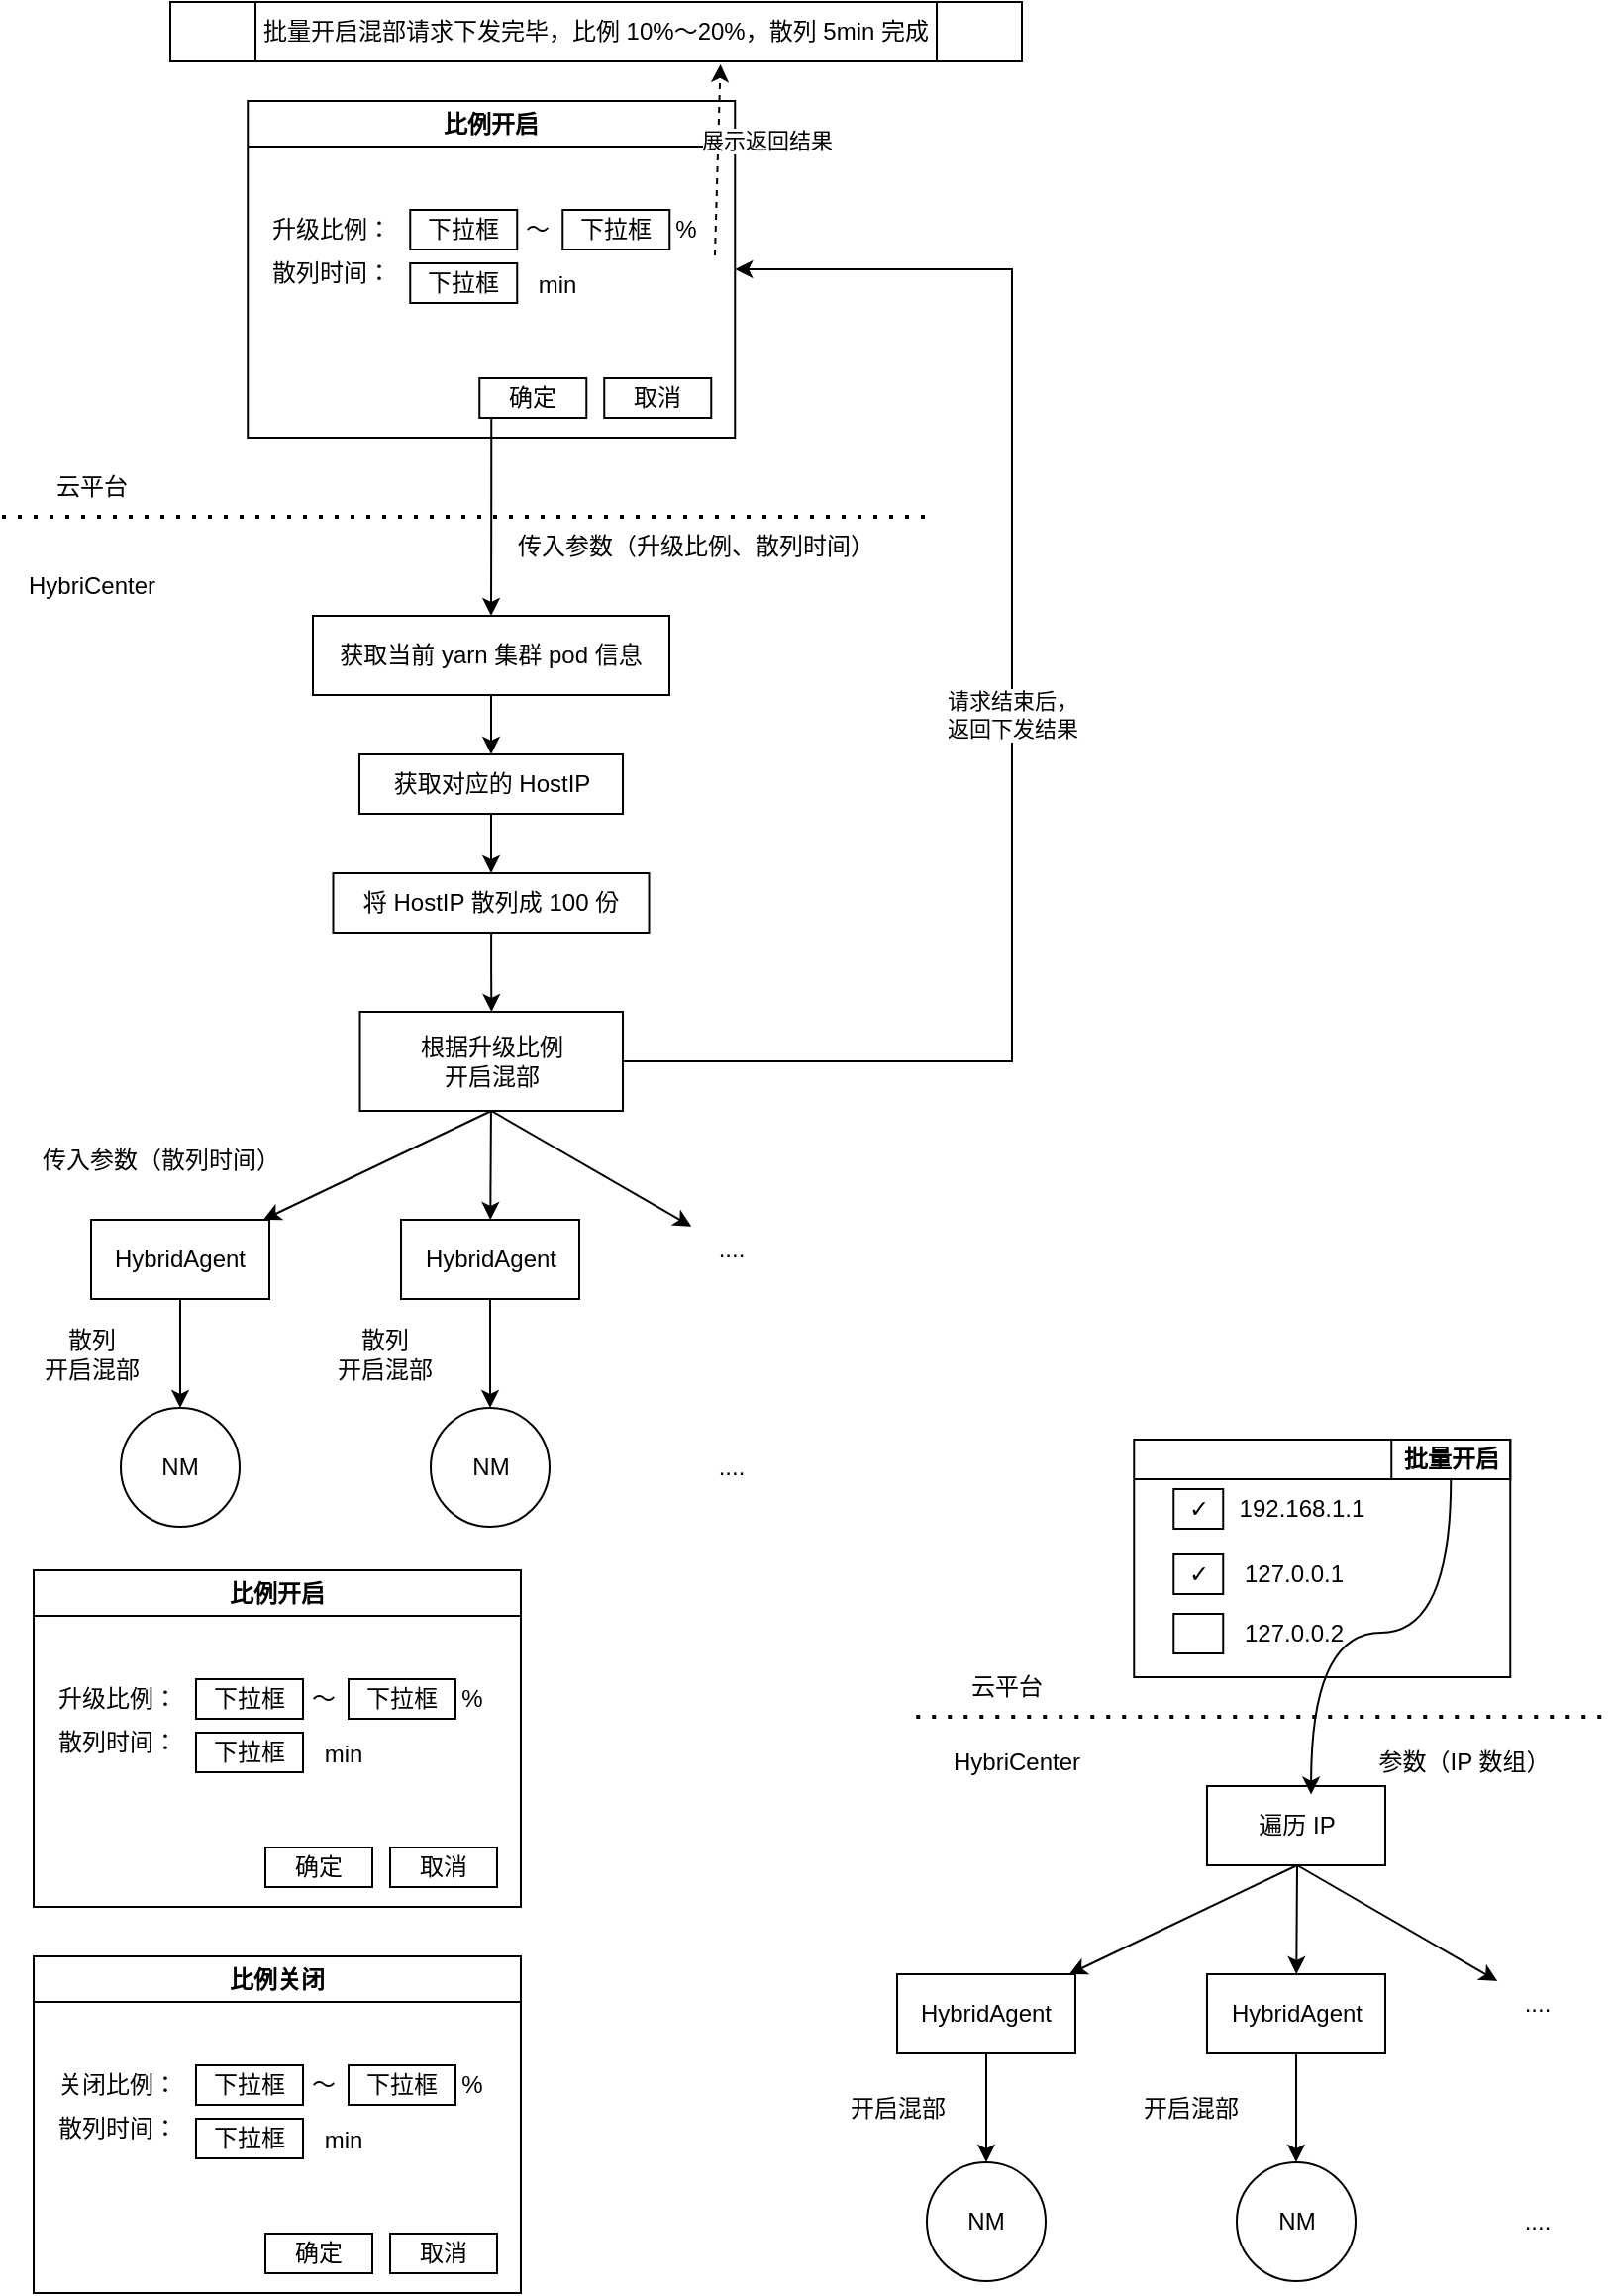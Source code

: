 <mxfile version="24.8.6">
  <diagram name="第 1 页" id="Ra5ny07DFopt3GZYHSgJ">
    <mxGraphModel dx="1234" dy="785" grid="1" gridSize="10" guides="1" tooltips="1" connect="1" arrows="1" fold="1" page="1" pageScale="1" pageWidth="827" pageHeight="1169" math="0" shadow="0">
      <root>
        <mxCell id="0" />
        <mxCell id="1" parent="0" />
        <mxCell id="k2kt2LY7Nyyv3Ihux5f3-31" style="edgeStyle=orthogonalEdgeStyle;rounded=0;orthogonalLoop=1;jettySize=auto;html=1;entryX=0.5;entryY=0;entryDx=0;entryDy=0;exitX=0.111;exitY=0.98;exitDx=0;exitDy=0;exitPerimeter=0;" edge="1" parent="1" source="k2kt2LY7Nyyv3Ihux5f3-12" target="k2kt2LY7Nyyv3Ihux5f3-14">
          <mxGeometry relative="1" as="geometry" />
        </mxCell>
        <mxCell id="k2kt2LY7Nyyv3Ihux5f3-3" value="比例开启" style="swimlane;whiteSpace=wrap;html=1;" vertex="1" parent="1">
          <mxGeometry x="127.13" y="60" width="246" height="170" as="geometry" />
        </mxCell>
        <mxCell id="k2kt2LY7Nyyv3Ihux5f3-4" value="下拉框" style="rounded=0;whiteSpace=wrap;html=1;fillColor=none;" vertex="1" parent="k2kt2LY7Nyyv3Ihux5f3-3">
          <mxGeometry x="82" y="55" width="54" height="20" as="geometry" />
        </mxCell>
        <mxCell id="k2kt2LY7Nyyv3Ihux5f3-6" value="散列时间：" style="text;html=1;align=center;verticalAlign=middle;resizable=0;points=[];autosize=1;strokeColor=none;fillColor=none;" vertex="1" parent="k2kt2LY7Nyyv3Ihux5f3-3">
          <mxGeometry x="2" y="72" width="80" height="30" as="geometry" />
        </mxCell>
        <mxCell id="k2kt2LY7Nyyv3Ihux5f3-5" value="升级比例：" style="text;html=1;align=center;verticalAlign=middle;resizable=0;points=[];autosize=1;strokeColor=none;fillColor=none;" vertex="1" parent="k2kt2LY7Nyyv3Ihux5f3-3">
          <mxGeometry x="2" y="50" width="80" height="30" as="geometry" />
        </mxCell>
        <mxCell id="k2kt2LY7Nyyv3Ihux5f3-7" value="下拉框" style="rounded=0;whiteSpace=wrap;html=1;fillColor=none;" vertex="1" parent="k2kt2LY7Nyyv3Ihux5f3-3">
          <mxGeometry x="159" y="55" width="54" height="20" as="geometry" />
        </mxCell>
        <mxCell id="k2kt2LY7Nyyv3Ihux5f3-8" value="～" style="text;html=1;align=center;verticalAlign=middle;resizable=0;points=[];autosize=1;strokeColor=none;fillColor=none;" vertex="1" parent="k2kt2LY7Nyyv3Ihux5f3-3">
          <mxGeometry x="126" y="50" width="40" height="30" as="geometry" />
        </mxCell>
        <mxCell id="k2kt2LY7Nyyv3Ihux5f3-9" value="%" style="text;html=1;align=center;verticalAlign=middle;resizable=0;points=[];autosize=1;strokeColor=none;fillColor=none;" vertex="1" parent="k2kt2LY7Nyyv3Ihux5f3-3">
          <mxGeometry x="206" y="50" width="30" height="30" as="geometry" />
        </mxCell>
        <mxCell id="k2kt2LY7Nyyv3Ihux5f3-10" value="下拉框" style="rounded=0;whiteSpace=wrap;html=1;fillColor=none;" vertex="1" parent="k2kt2LY7Nyyv3Ihux5f3-3">
          <mxGeometry x="82" y="82" width="54" height="20" as="geometry" />
        </mxCell>
        <mxCell id="k2kt2LY7Nyyv3Ihux5f3-12" value="确定" style="rounded=0;whiteSpace=wrap;html=1;fillColor=none;" vertex="1" parent="k2kt2LY7Nyyv3Ihux5f3-3">
          <mxGeometry x="117" y="140" width="54" height="20" as="geometry" />
        </mxCell>
        <mxCell id="k2kt2LY7Nyyv3Ihux5f3-13" value="取消" style="rounded=0;whiteSpace=wrap;html=1;fillColor=none;" vertex="1" parent="k2kt2LY7Nyyv3Ihux5f3-3">
          <mxGeometry x="180" y="140" width="54" height="20" as="geometry" />
        </mxCell>
        <mxCell id="k2kt2LY7Nyyv3Ihux5f3-11" value="min" style="text;html=1;align=center;verticalAlign=middle;resizable=0;points=[];autosize=1;strokeColor=none;fillColor=none;" vertex="1" parent="1">
          <mxGeometry x="263.13" y="138" width="40" height="30" as="geometry" />
        </mxCell>
        <mxCell id="k2kt2LY7Nyyv3Ihux5f3-33" style="edgeStyle=orthogonalEdgeStyle;rounded=0;orthogonalLoop=1;jettySize=auto;html=1;entryX=0.5;entryY=0;entryDx=0;entryDy=0;" edge="1" parent="1" source="k2kt2LY7Nyyv3Ihux5f3-14" target="k2kt2LY7Nyyv3Ihux5f3-15">
          <mxGeometry relative="1" as="geometry" />
        </mxCell>
        <mxCell id="k2kt2LY7Nyyv3Ihux5f3-14" value="获取当前 yarn 集群 pod 信息" style="rounded=0;whiteSpace=wrap;html=1;fillColor=none;" vertex="1" parent="1">
          <mxGeometry x="160" y="320" width="180" height="40" as="geometry" />
        </mxCell>
        <mxCell id="k2kt2LY7Nyyv3Ihux5f3-34" style="edgeStyle=orthogonalEdgeStyle;rounded=0;orthogonalLoop=1;jettySize=auto;html=1;entryX=0.5;entryY=0;entryDx=0;entryDy=0;" edge="1" parent="1" source="k2kt2LY7Nyyv3Ihux5f3-15" target="k2kt2LY7Nyyv3Ihux5f3-16">
          <mxGeometry relative="1" as="geometry" />
        </mxCell>
        <mxCell id="k2kt2LY7Nyyv3Ihux5f3-15" value="获取对应的 HostIP" style="rounded=0;whiteSpace=wrap;html=1;fillColor=none;" vertex="1" parent="1">
          <mxGeometry x="183.5" y="390" width="133" height="30" as="geometry" />
        </mxCell>
        <mxCell id="k2kt2LY7Nyyv3Ihux5f3-35" style="edgeStyle=orthogonalEdgeStyle;rounded=0;orthogonalLoop=1;jettySize=auto;html=1;" edge="1" parent="1" source="k2kt2LY7Nyyv3Ihux5f3-16" target="k2kt2LY7Nyyv3Ihux5f3-17">
          <mxGeometry relative="1" as="geometry" />
        </mxCell>
        <mxCell id="k2kt2LY7Nyyv3Ihux5f3-16" value="将 HostIP 散列成 100 份" style="rounded=0;whiteSpace=wrap;html=1;fillColor=none;" vertex="1" parent="1">
          <mxGeometry x="170.25" y="450" width="159.5" height="30" as="geometry" />
        </mxCell>
        <mxCell id="k2kt2LY7Nyyv3Ihux5f3-36" style="rounded=0;orthogonalLoop=1;jettySize=auto;html=1;exitX=0.5;exitY=1;exitDx=0;exitDy=0;" edge="1" parent="1" source="k2kt2LY7Nyyv3Ihux5f3-17" target="k2kt2LY7Nyyv3Ihux5f3-22">
          <mxGeometry relative="1" as="geometry" />
        </mxCell>
        <mxCell id="k2kt2LY7Nyyv3Ihux5f3-44" value="&lt;span style=&quot;color: rgba(0, 0, 0, 0); font-family: monospace; font-size: 0px; text-align: start; background-color: rgb(251, 251, 251);&quot;&gt;%3CmxGraphModel%3E%3Croot%3E%3CmxCell%20id%3D%220%22%2F%3E%3CmxCell%20id%3D%221%22%20parent%3D%220%22%2F%3E%3CmxCell%20id%3D%222%22%20value%3D%22%E4%BC%A0%E5%85%A5%E5%8F%82%E6%95%B0%EF%BC%88%E6%95%A3%E5%88%97%E6%97%B6%E9%97%B4%EF%BC%89%22%20style%3D%22text%3Bhtml%3D1%3Balign%3Dcenter%3BverticalAlign%3Dmiddle%3Bresizable%3D0%3Bpoints%3D%5B%5D%3Bautosize%3D1%3BstrokeColor%3Dnone%3BfillColor%3Dnone%3B%22%20vertex%3D%221%22%20parent%3D%221%22%3E%3CmxGeometry%20x%3D%22560%22%20y%3D%22550%22%20width%3D%22140%22%20height%3D%2230%22%20as%3D%22geometry%22%2F%3E%3C%2FmxCell%3E%3C%2Froot%3E%3C%2FmxGraphModel%3E&lt;/span&gt;&lt;span style=&quot;color: rgba(0, 0, 0, 0); font-family: monospace; font-size: 0px; text-align: start; background-color: rgb(251, 251, 251);&quot;&gt;%3CmxGraphModel%3E%3Croot%3E%3CmxCell%20id%3D%220%22%2F%3E%3CmxCell%20id%3D%221%22%20parent%3D%220%22%2F%3E%3CmxCell%20id%3D%222%22%20value%3D%22%E4%BC%A0%E5%85%A5%E5%8F%82%E6%95%B0%EF%BC%88%E6%95%A3%E5%88%97%E6%97%B6%E9%97%B4%EF%BC%89%22%20style%3D%22text%3Bhtml%3D1%3Balign%3Dcenter%3BverticalAlign%3Dmiddle%3Bresizable%3D0%3Bpoints%3D%5B%5D%3Bautosize%3D1%3BstrokeColor%3Dnone%3BfillColor%3Dnone%3B%22%20vertex%3D%221%22%20parent%3D%221%22%3E%3CmxGeometry%20x%3D%22560%22%20y%3D%22550%22%20width%3D%22140%22%20height%3D%2230%22%20as%3D%22geometry%22%2F%3E%3C%2FmxCell%3E%3C%2Froot%3E%3C%2FmxGraphModel%3E&lt;/span&gt;" style="edgeLabel;html=1;align=center;verticalAlign=middle;resizable=0;points=[];" vertex="1" connectable="0" parent="k2kt2LY7Nyyv3Ihux5f3-36">
          <mxGeometry x="0.027" y="2" relative="1" as="geometry">
            <mxPoint as="offset" />
          </mxGeometry>
        </mxCell>
        <mxCell id="k2kt2LY7Nyyv3Ihux5f3-45" value="&lt;span style=&quot;color: rgba(0, 0, 0, 0); font-family: monospace; font-size: 0px; text-align: start; background-color: rgb(251, 251, 251);&quot;&gt;%3CmxGraphModel%3E%3Croot%3E%3CmxCell%20id%3D%220%22%2F%3E%3CmxCell%20id%3D%221%22%20parent%3D%220%22%2F%3E%3CmxCell%20id%3D%222%22%20value%3D%22%E4%BC%A0%E5%85%A5%E5%8F%82%E6%95%B0%EF%BC%88%E6%95%A3%E5%88%97%E6%97%B6%E9%97%B4%EF%BC%89%22%20style%3D%22text%3Bhtml%3D1%3Balign%3Dcenter%3BverticalAlign%3Dmiddle%3Bresizable%3D0%3Bpoints%3D%5B%5D%3Bautosize%3D1%3BstrokeColor%3Dnone%3BfillColor%3Dnone%3B%22%20vertex%3D%221%22%20parent%3D%221%22%3E%3CmxGeometry%20x%3D%22560%22%20y%3D%22550%22%20width%3D%22140%22%20height%3D%2230%22%20as%3D%22geometry%22%2F%3E%3C%2FmxCell%3E%3C%2Froot%3E%3C%2FmxGraphModel%3E&lt;/span&gt;" style="edgeLabel;html=1;align=center;verticalAlign=middle;resizable=0;points=[];" vertex="1" connectable="0" parent="k2kt2LY7Nyyv3Ihux5f3-36">
          <mxGeometry x="-0.077" relative="1" as="geometry">
            <mxPoint as="offset" />
          </mxGeometry>
        </mxCell>
        <mxCell id="k2kt2LY7Nyyv3Ihux5f3-37" style="rounded=0;orthogonalLoop=1;jettySize=auto;html=1;" edge="1" parent="1" source="k2kt2LY7Nyyv3Ihux5f3-17" target="k2kt2LY7Nyyv3Ihux5f3-23">
          <mxGeometry relative="1" as="geometry" />
        </mxCell>
        <mxCell id="k2kt2LY7Nyyv3Ihux5f3-38" style="rounded=0;orthogonalLoop=1;jettySize=auto;html=1;exitX=0.5;exitY=1;exitDx=0;exitDy=0;" edge="1" parent="1" source="k2kt2LY7Nyyv3Ihux5f3-17" target="k2kt2LY7Nyyv3Ihux5f3-24">
          <mxGeometry relative="1" as="geometry" />
        </mxCell>
        <mxCell id="k2kt2LY7Nyyv3Ihux5f3-39" style="edgeStyle=orthogonalEdgeStyle;rounded=0;orthogonalLoop=1;jettySize=auto;html=1;entryX=1;entryY=0.5;entryDx=0;entryDy=0;exitX=1;exitY=0.5;exitDx=0;exitDy=0;" edge="1" parent="1" source="k2kt2LY7Nyyv3Ihux5f3-17" target="k2kt2LY7Nyyv3Ihux5f3-3">
          <mxGeometry relative="1" as="geometry">
            <Array as="points">
              <mxPoint x="513" y="545" />
              <mxPoint x="513" y="145" />
            </Array>
          </mxGeometry>
        </mxCell>
        <mxCell id="k2kt2LY7Nyyv3Ihux5f3-47" value="请求结束后，&lt;div&gt;返回下发结果&lt;/div&gt;" style="edgeLabel;html=1;align=center;verticalAlign=middle;resizable=0;points=[];" vertex="1" connectable="0" parent="k2kt2LY7Nyyv3Ihux5f3-39">
          <mxGeometry x="-0.778" relative="1" as="geometry">
            <mxPoint x="115" y="-175" as="offset" />
          </mxGeometry>
        </mxCell>
        <mxCell id="k2kt2LY7Nyyv3Ihux5f3-17" value="根据升级比例&lt;div&gt;开启混部&lt;/div&gt;" style="rounded=0;whiteSpace=wrap;html=1;fillColor=none;" vertex="1" parent="1">
          <mxGeometry x="183.75" y="520" width="132.75" height="50" as="geometry" />
        </mxCell>
        <mxCell id="k2kt2LY7Nyyv3Ihux5f3-18" value="HybriCenter" style="text;html=1;align=center;verticalAlign=middle;resizable=0;points=[];autosize=1;strokeColor=none;fillColor=none;" vertex="1" parent="1">
          <mxGeometry x="3" y="290" width="90" height="30" as="geometry" />
        </mxCell>
        <mxCell id="k2kt2LY7Nyyv3Ihux5f3-19" value="" style="endArrow=none;dashed=1;html=1;dashPattern=1 3;strokeWidth=2;rounded=0;" edge="1" parent="1">
          <mxGeometry width="50" height="50" relative="1" as="geometry">
            <mxPoint x="3" y="270" as="sourcePoint" />
            <mxPoint x="473" y="270" as="targetPoint" />
          </mxGeometry>
        </mxCell>
        <mxCell id="k2kt2LY7Nyyv3Ihux5f3-20" value="云平台" style="text;html=1;align=center;verticalAlign=middle;resizable=0;points=[];autosize=1;strokeColor=none;fillColor=none;" vertex="1" parent="1">
          <mxGeometry x="18" y="240" width="60" height="30" as="geometry" />
        </mxCell>
        <mxCell id="k2kt2LY7Nyyv3Ihux5f3-54" style="edgeStyle=orthogonalEdgeStyle;rounded=0;orthogonalLoop=1;jettySize=auto;html=1;entryX=0.5;entryY=0;entryDx=0;entryDy=0;" edge="1" parent="1" source="k2kt2LY7Nyyv3Ihux5f3-22" target="k2kt2LY7Nyyv3Ihux5f3-26">
          <mxGeometry relative="1" as="geometry" />
        </mxCell>
        <mxCell id="k2kt2LY7Nyyv3Ihux5f3-22" value="HybridAgent" style="rounded=0;whiteSpace=wrap;html=1;fillColor=none;" vertex="1" parent="1">
          <mxGeometry x="48" y="625" width="90" height="40" as="geometry" />
        </mxCell>
        <mxCell id="k2kt2LY7Nyyv3Ihux5f3-55" style="edgeStyle=orthogonalEdgeStyle;rounded=0;orthogonalLoop=1;jettySize=auto;html=1;entryX=0.5;entryY=0;entryDx=0;entryDy=0;" edge="1" parent="1" source="k2kt2LY7Nyyv3Ihux5f3-23" target="k2kt2LY7Nyyv3Ihux5f3-27">
          <mxGeometry relative="1" as="geometry" />
        </mxCell>
        <mxCell id="k2kt2LY7Nyyv3Ihux5f3-23" value="HybridAgent" style="rounded=0;whiteSpace=wrap;html=1;fillColor=none;" vertex="1" parent="1">
          <mxGeometry x="204.5" y="625" width="90" height="40" as="geometry" />
        </mxCell>
        <mxCell id="k2kt2LY7Nyyv3Ihux5f3-24" value="...." style="text;html=1;align=center;verticalAlign=middle;resizable=0;points=[];autosize=1;strokeColor=none;fillColor=none;" vertex="1" parent="1">
          <mxGeometry x="351.13" y="625" width="40" height="30" as="geometry" />
        </mxCell>
        <mxCell id="k2kt2LY7Nyyv3Ihux5f3-26" value="NM" style="ellipse;whiteSpace=wrap;html=1;aspect=fixed;fillColor=none;" vertex="1" parent="1">
          <mxGeometry x="63" y="720" width="60" height="60" as="geometry" />
        </mxCell>
        <mxCell id="k2kt2LY7Nyyv3Ihux5f3-27" value="NM" style="ellipse;whiteSpace=wrap;html=1;aspect=fixed;fillColor=none;" vertex="1" parent="1">
          <mxGeometry x="219.5" y="720" width="60" height="60" as="geometry" />
        </mxCell>
        <mxCell id="k2kt2LY7Nyyv3Ihux5f3-28" value="...." style="text;html=1;align=center;verticalAlign=middle;resizable=0;points=[];autosize=1;strokeColor=none;fillColor=none;" vertex="1" parent="1">
          <mxGeometry x="351.13" y="735" width="40" height="30" as="geometry" />
        </mxCell>
        <mxCell id="k2kt2LY7Nyyv3Ihux5f3-29" value="散列&lt;div&gt;开启混部&lt;/div&gt;" style="text;html=1;align=center;verticalAlign=middle;resizable=0;points=[];autosize=1;strokeColor=none;fillColor=none;" vertex="1" parent="1">
          <mxGeometry x="13" y="673" width="70" height="40" as="geometry" />
        </mxCell>
        <mxCell id="k2kt2LY7Nyyv3Ihux5f3-30" value="散列&lt;div&gt;开启混部&lt;/div&gt;" style="text;html=1;align=center;verticalAlign=middle;resizable=0;points=[];autosize=1;strokeColor=none;fillColor=none;" vertex="1" parent="1">
          <mxGeometry x="161" y="673" width="70" height="40" as="geometry" />
        </mxCell>
        <mxCell id="k2kt2LY7Nyyv3Ihux5f3-32" value="传入参数（升级比例、散列时间）" style="text;html=1;align=center;verticalAlign=middle;resizable=0;points=[];autosize=1;strokeColor=none;fillColor=none;" vertex="1" parent="1">
          <mxGeometry x="253" y="270" width="200" height="30" as="geometry" />
        </mxCell>
        <mxCell id="k2kt2LY7Nyyv3Ihux5f3-46" value="传入参数（散列时间）" style="text;html=1;align=center;verticalAlign=middle;resizable=0;points=[];autosize=1;strokeColor=none;fillColor=none;" vertex="1" parent="1">
          <mxGeometry x="13" y="580" width="140" height="30" as="geometry" />
        </mxCell>
        <mxCell id="k2kt2LY7Nyyv3Ihux5f3-49" value="" style="endArrow=classic;html=1;rounded=0;dashed=1;entryX=0.646;entryY=1.049;entryDx=0;entryDy=0;entryPerimeter=0;" edge="1" parent="1" target="k2kt2LY7Nyyv3Ihux5f3-52">
          <mxGeometry width="50" height="50" relative="1" as="geometry">
            <mxPoint x="363" y="138" as="sourcePoint" />
            <mxPoint x="413" y="88" as="targetPoint" />
          </mxGeometry>
        </mxCell>
        <mxCell id="k2kt2LY7Nyyv3Ihux5f3-53" value="展示返回结果" style="edgeLabel;html=1;align=center;verticalAlign=middle;resizable=0;points=[];" vertex="1" connectable="0" parent="k2kt2LY7Nyyv3Ihux5f3-49">
          <mxGeometry x="0.054" relative="1" as="geometry">
            <mxPoint x="24" y="-7" as="offset" />
          </mxGeometry>
        </mxCell>
        <mxCell id="k2kt2LY7Nyyv3Ihux5f3-52" value="&lt;span style=&quot;text-wrap-mode: nowrap;&quot;&gt;批量开启混部请求下发完毕，比例 10%～20%，散列 5min 完成&lt;/span&gt;" style="shape=process;whiteSpace=wrap;html=1;backgroundOutline=1;" vertex="1" parent="1">
          <mxGeometry x="88" y="10" width="430" height="30" as="geometry" />
        </mxCell>
        <mxCell id="k2kt2LY7Nyyv3Ihux5f3-59" value="比例开启" style="swimlane;whiteSpace=wrap;html=1;" vertex="1" parent="1">
          <mxGeometry x="19" y="802" width="246" height="170" as="geometry" />
        </mxCell>
        <mxCell id="k2kt2LY7Nyyv3Ihux5f3-60" value="下拉框" style="rounded=0;whiteSpace=wrap;html=1;fillColor=none;" vertex="1" parent="k2kt2LY7Nyyv3Ihux5f3-59">
          <mxGeometry x="82" y="55" width="54" height="20" as="geometry" />
        </mxCell>
        <mxCell id="k2kt2LY7Nyyv3Ihux5f3-61" value="散列时间：" style="text;html=1;align=center;verticalAlign=middle;resizable=0;points=[];autosize=1;strokeColor=none;fillColor=none;" vertex="1" parent="k2kt2LY7Nyyv3Ihux5f3-59">
          <mxGeometry x="2" y="72" width="80" height="30" as="geometry" />
        </mxCell>
        <mxCell id="k2kt2LY7Nyyv3Ihux5f3-62" value="升级比例：" style="text;html=1;align=center;verticalAlign=middle;resizable=0;points=[];autosize=1;strokeColor=none;fillColor=none;" vertex="1" parent="k2kt2LY7Nyyv3Ihux5f3-59">
          <mxGeometry x="2" y="50" width="80" height="30" as="geometry" />
        </mxCell>
        <mxCell id="k2kt2LY7Nyyv3Ihux5f3-63" value="下拉框" style="rounded=0;whiteSpace=wrap;html=1;fillColor=none;" vertex="1" parent="k2kt2LY7Nyyv3Ihux5f3-59">
          <mxGeometry x="159" y="55" width="54" height="20" as="geometry" />
        </mxCell>
        <mxCell id="k2kt2LY7Nyyv3Ihux5f3-64" value="～" style="text;html=1;align=center;verticalAlign=middle;resizable=0;points=[];autosize=1;strokeColor=none;fillColor=none;" vertex="1" parent="k2kt2LY7Nyyv3Ihux5f3-59">
          <mxGeometry x="126" y="50" width="40" height="30" as="geometry" />
        </mxCell>
        <mxCell id="k2kt2LY7Nyyv3Ihux5f3-65" value="%" style="text;html=1;align=center;verticalAlign=middle;resizable=0;points=[];autosize=1;strokeColor=none;fillColor=none;" vertex="1" parent="k2kt2LY7Nyyv3Ihux5f3-59">
          <mxGeometry x="206" y="50" width="30" height="30" as="geometry" />
        </mxCell>
        <mxCell id="k2kt2LY7Nyyv3Ihux5f3-66" value="下拉框" style="rounded=0;whiteSpace=wrap;html=1;fillColor=none;" vertex="1" parent="k2kt2LY7Nyyv3Ihux5f3-59">
          <mxGeometry x="82" y="82" width="54" height="20" as="geometry" />
        </mxCell>
        <mxCell id="k2kt2LY7Nyyv3Ihux5f3-67" value="确定" style="rounded=0;whiteSpace=wrap;html=1;fillColor=none;" vertex="1" parent="k2kt2LY7Nyyv3Ihux5f3-59">
          <mxGeometry x="117" y="140" width="54" height="20" as="geometry" />
        </mxCell>
        <mxCell id="k2kt2LY7Nyyv3Ihux5f3-68" value="取消" style="rounded=0;whiteSpace=wrap;html=1;fillColor=none;" vertex="1" parent="k2kt2LY7Nyyv3Ihux5f3-59">
          <mxGeometry x="180" y="140" width="54" height="20" as="geometry" />
        </mxCell>
        <mxCell id="k2kt2LY7Nyyv3Ihux5f3-69" value="min" style="text;html=1;align=center;verticalAlign=middle;resizable=0;points=[];autosize=1;strokeColor=none;fillColor=none;" vertex="1" parent="1">
          <mxGeometry x="155" y="880" width="40" height="30" as="geometry" />
        </mxCell>
        <mxCell id="k2kt2LY7Nyyv3Ihux5f3-70" value="比例关闭" style="swimlane;whiteSpace=wrap;html=1;" vertex="1" parent="1">
          <mxGeometry x="19" y="997" width="246" height="170" as="geometry" />
        </mxCell>
        <mxCell id="k2kt2LY7Nyyv3Ihux5f3-71" value="下拉框" style="rounded=0;whiteSpace=wrap;html=1;fillColor=none;" vertex="1" parent="k2kt2LY7Nyyv3Ihux5f3-70">
          <mxGeometry x="82" y="55" width="54" height="20" as="geometry" />
        </mxCell>
        <mxCell id="k2kt2LY7Nyyv3Ihux5f3-72" value="散列时间：" style="text;html=1;align=center;verticalAlign=middle;resizable=0;points=[];autosize=1;strokeColor=none;fillColor=none;" vertex="1" parent="k2kt2LY7Nyyv3Ihux5f3-70">
          <mxGeometry x="2" y="72" width="80" height="30" as="geometry" />
        </mxCell>
        <mxCell id="k2kt2LY7Nyyv3Ihux5f3-73" value="关闭比例：" style="text;html=1;align=center;verticalAlign=middle;resizable=0;points=[];autosize=1;strokeColor=none;fillColor=none;" vertex="1" parent="k2kt2LY7Nyyv3Ihux5f3-70">
          <mxGeometry x="2" y="50" width="80" height="30" as="geometry" />
        </mxCell>
        <mxCell id="k2kt2LY7Nyyv3Ihux5f3-74" value="下拉框" style="rounded=0;whiteSpace=wrap;html=1;fillColor=none;" vertex="1" parent="k2kt2LY7Nyyv3Ihux5f3-70">
          <mxGeometry x="159" y="55" width="54" height="20" as="geometry" />
        </mxCell>
        <mxCell id="k2kt2LY7Nyyv3Ihux5f3-75" value="～" style="text;html=1;align=center;verticalAlign=middle;resizable=0;points=[];autosize=1;strokeColor=none;fillColor=none;" vertex="1" parent="k2kt2LY7Nyyv3Ihux5f3-70">
          <mxGeometry x="126" y="50" width="40" height="30" as="geometry" />
        </mxCell>
        <mxCell id="k2kt2LY7Nyyv3Ihux5f3-76" value="%" style="text;html=1;align=center;verticalAlign=middle;resizable=0;points=[];autosize=1;strokeColor=none;fillColor=none;" vertex="1" parent="k2kt2LY7Nyyv3Ihux5f3-70">
          <mxGeometry x="206" y="50" width="30" height="30" as="geometry" />
        </mxCell>
        <mxCell id="k2kt2LY7Nyyv3Ihux5f3-77" value="下拉框" style="rounded=0;whiteSpace=wrap;html=1;fillColor=none;" vertex="1" parent="k2kt2LY7Nyyv3Ihux5f3-70">
          <mxGeometry x="82" y="82" width="54" height="20" as="geometry" />
        </mxCell>
        <mxCell id="k2kt2LY7Nyyv3Ihux5f3-78" value="确定" style="rounded=0;whiteSpace=wrap;html=1;fillColor=none;" vertex="1" parent="k2kt2LY7Nyyv3Ihux5f3-70">
          <mxGeometry x="117" y="140" width="54" height="20" as="geometry" />
        </mxCell>
        <mxCell id="k2kt2LY7Nyyv3Ihux5f3-79" value="取消" style="rounded=0;whiteSpace=wrap;html=1;fillColor=none;" vertex="1" parent="k2kt2LY7Nyyv3Ihux5f3-70">
          <mxGeometry x="180" y="140" width="54" height="20" as="geometry" />
        </mxCell>
        <mxCell id="k2kt2LY7Nyyv3Ihux5f3-80" value="min" style="text;html=1;align=center;verticalAlign=middle;resizable=0;points=[];autosize=1;strokeColor=none;fillColor=none;" vertex="1" parent="1">
          <mxGeometry x="155" y="1075" width="40" height="30" as="geometry" />
        </mxCell>
        <mxCell id="k2kt2LY7Nyyv3Ihux5f3-82" value="遍历 IP" style="rounded=0;whiteSpace=wrap;html=1;fillColor=none;" vertex="1" parent="1">
          <mxGeometry x="611.5" y="911" width="90" height="40" as="geometry" />
        </mxCell>
        <mxCell id="k2kt2LY7Nyyv3Ihux5f3-83" value="" style="swimlane;whiteSpace=wrap;html=1;startSize=20;" vertex="1" parent="1">
          <mxGeometry x="574.63" y="736" width="190" height="120" as="geometry" />
        </mxCell>
        <mxCell id="k2kt2LY7Nyyv3Ihux5f3-93" value="✓" style="rounded=0;whiteSpace=wrap;html=1;fillColor=none;" vertex="1" parent="k2kt2LY7Nyyv3Ihux5f3-83">
          <mxGeometry x="20" y="25" width="25" height="20" as="geometry" />
        </mxCell>
        <mxCell id="k2kt2LY7Nyyv3Ihux5f3-94" value="192.168.1.1" style="text;html=1;align=center;verticalAlign=middle;resizable=0;points=[];autosize=1;strokeColor=none;fillColor=none;" vertex="1" parent="k2kt2LY7Nyyv3Ihux5f3-83">
          <mxGeometry x="39" y="20" width="90" height="30" as="geometry" />
        </mxCell>
        <mxCell id="k2kt2LY7Nyyv3Ihux5f3-95" value="✓" style="rounded=0;whiteSpace=wrap;html=1;fillColor=none;" vertex="1" parent="k2kt2LY7Nyyv3Ihux5f3-83">
          <mxGeometry x="20" y="58" width="25" height="20" as="geometry" />
        </mxCell>
        <mxCell id="k2kt2LY7Nyyv3Ihux5f3-96" value="127.0.0.1" style="text;html=1;align=center;verticalAlign=middle;resizable=0;points=[];autosize=1;strokeColor=none;fillColor=none;" vertex="1" parent="k2kt2LY7Nyyv3Ihux5f3-83">
          <mxGeometry x="45" y="53" width="70" height="30" as="geometry" />
        </mxCell>
        <mxCell id="k2kt2LY7Nyyv3Ihux5f3-118" value="&lt;span style=&quot;font-weight: 700;&quot;&gt;批量开启&lt;/span&gt;" style="whiteSpace=wrap;html=1;fillColor=none;" vertex="1" parent="k2kt2LY7Nyyv3Ihux5f3-83">
          <mxGeometry x="130" width="60" height="20" as="geometry" />
        </mxCell>
        <mxCell id="k2kt2LY7Nyyv3Ihux5f3-122" value="" style="rounded=0;whiteSpace=wrap;html=1;fillColor=none;" vertex="1" parent="k2kt2LY7Nyyv3Ihux5f3-83">
          <mxGeometry x="20" y="88" width="25" height="20" as="geometry" />
        </mxCell>
        <mxCell id="k2kt2LY7Nyyv3Ihux5f3-123" value="127.0.0.2" style="text;html=1;align=center;verticalAlign=middle;resizable=0;points=[];autosize=1;strokeColor=none;fillColor=none;" vertex="1" parent="k2kt2LY7Nyyv3Ihux5f3-83">
          <mxGeometry x="45" y="83" width="70" height="30" as="geometry" />
        </mxCell>
        <mxCell id="k2kt2LY7Nyyv3Ihux5f3-97" value="参数（IP 数组）" style="text;html=1;align=center;verticalAlign=middle;resizable=0;points=[];autosize=1;strokeColor=none;fillColor=none;" vertex="1" parent="1">
          <mxGeometry x="686.13" y="884" width="110" height="30" as="geometry" />
        </mxCell>
        <mxCell id="k2kt2LY7Nyyv3Ihux5f3-98" value="HybriCenter" style="text;html=1;align=center;verticalAlign=middle;resizable=0;points=[];autosize=1;strokeColor=none;fillColor=none;" vertex="1" parent="1">
          <mxGeometry x="469.63" y="884" width="90" height="30" as="geometry" />
        </mxCell>
        <mxCell id="k2kt2LY7Nyyv3Ihux5f3-99" style="rounded=0;orthogonalLoop=1;jettySize=auto;html=1;exitX=0.5;exitY=1;exitDx=0;exitDy=0;" edge="1" parent="1" target="k2kt2LY7Nyyv3Ihux5f3-105">
          <mxGeometry relative="1" as="geometry">
            <mxPoint x="657" y="951" as="sourcePoint" />
          </mxGeometry>
        </mxCell>
        <mxCell id="k2kt2LY7Nyyv3Ihux5f3-100" value="&lt;span style=&quot;color: rgba(0, 0, 0, 0); font-family: monospace; font-size: 0px; text-align: start; background-color: rgb(251, 251, 251);&quot;&gt;%3CmxGraphModel%3E%3Croot%3E%3CmxCell%20id%3D%220%22%2F%3E%3CmxCell%20id%3D%221%22%20parent%3D%220%22%2F%3E%3CmxCell%20id%3D%222%22%20value%3D%22%E4%BC%A0%E5%85%A5%E5%8F%82%E6%95%B0%EF%BC%88%E6%95%A3%E5%88%97%E6%97%B6%E9%97%B4%EF%BC%89%22%20style%3D%22text%3Bhtml%3D1%3Balign%3Dcenter%3BverticalAlign%3Dmiddle%3Bresizable%3D0%3Bpoints%3D%5B%5D%3Bautosize%3D1%3BstrokeColor%3Dnone%3BfillColor%3Dnone%3B%22%20vertex%3D%221%22%20parent%3D%221%22%3E%3CmxGeometry%20x%3D%22560%22%20y%3D%22550%22%20width%3D%22140%22%20height%3D%2230%22%20as%3D%22geometry%22%2F%3E%3C%2FmxCell%3E%3C%2Froot%3E%3C%2FmxGraphModel%3E&lt;/span&gt;&lt;span style=&quot;color: rgba(0, 0, 0, 0); font-family: monospace; font-size: 0px; text-align: start; background-color: rgb(251, 251, 251);&quot;&gt;%3CmxGraphModel%3E%3Croot%3E%3CmxCell%20id%3D%220%22%2F%3E%3CmxCell%20id%3D%221%22%20parent%3D%220%22%2F%3E%3CmxCell%20id%3D%222%22%20value%3D%22%E4%BC%A0%E5%85%A5%E5%8F%82%E6%95%B0%EF%BC%88%E6%95%A3%E5%88%97%E6%97%B6%E9%97%B4%EF%BC%89%22%20style%3D%22text%3Bhtml%3D1%3Balign%3Dcenter%3BverticalAlign%3Dmiddle%3Bresizable%3D0%3Bpoints%3D%5B%5D%3Bautosize%3D1%3BstrokeColor%3Dnone%3BfillColor%3Dnone%3B%22%20vertex%3D%221%22%20parent%3D%221%22%3E%3CmxGeometry%20x%3D%22560%22%20y%3D%22550%22%20width%3D%22140%22%20height%3D%2230%22%20as%3D%22geometry%22%2F%3E%3C%2FmxCell%3E%3C%2Froot%3E%3C%2FmxGraphModel%3E&lt;/span&gt;" style="edgeLabel;html=1;align=center;verticalAlign=middle;resizable=0;points=[];" vertex="1" connectable="0" parent="k2kt2LY7Nyyv3Ihux5f3-99">
          <mxGeometry x="0.027" y="2" relative="1" as="geometry">
            <mxPoint as="offset" />
          </mxGeometry>
        </mxCell>
        <mxCell id="k2kt2LY7Nyyv3Ihux5f3-101" value="&lt;span style=&quot;color: rgba(0, 0, 0, 0); font-family: monospace; font-size: 0px; text-align: start; background-color: rgb(251, 251, 251);&quot;&gt;%3CmxGraphModel%3E%3Croot%3E%3CmxCell%20id%3D%220%22%2F%3E%3CmxCell%20id%3D%221%22%20parent%3D%220%22%2F%3E%3CmxCell%20id%3D%222%22%20value%3D%22%E4%BC%A0%E5%85%A5%E5%8F%82%E6%95%B0%EF%BC%88%E6%95%A3%E5%88%97%E6%97%B6%E9%97%B4%EF%BC%89%22%20style%3D%22text%3Bhtml%3D1%3Balign%3Dcenter%3BverticalAlign%3Dmiddle%3Bresizable%3D0%3Bpoints%3D%5B%5D%3Bautosize%3D1%3BstrokeColor%3Dnone%3BfillColor%3Dnone%3B%22%20vertex%3D%221%22%20parent%3D%221%22%3E%3CmxGeometry%20x%3D%22560%22%20y%3D%22550%22%20width%3D%22140%22%20height%3D%2230%22%20as%3D%22geometry%22%2F%3E%3C%2FmxCell%3E%3C%2Froot%3E%3C%2FmxGraphModel%3E&lt;/span&gt;" style="edgeLabel;html=1;align=center;verticalAlign=middle;resizable=0;points=[];" vertex="1" connectable="0" parent="k2kt2LY7Nyyv3Ihux5f3-99">
          <mxGeometry x="-0.077" relative="1" as="geometry">
            <mxPoint as="offset" />
          </mxGeometry>
        </mxCell>
        <mxCell id="k2kt2LY7Nyyv3Ihux5f3-102" style="rounded=0;orthogonalLoop=1;jettySize=auto;html=1;" edge="1" parent="1" target="k2kt2LY7Nyyv3Ihux5f3-107">
          <mxGeometry relative="1" as="geometry">
            <mxPoint x="657" y="951" as="sourcePoint" />
          </mxGeometry>
        </mxCell>
        <mxCell id="k2kt2LY7Nyyv3Ihux5f3-103" style="rounded=0;orthogonalLoop=1;jettySize=auto;html=1;exitX=0.5;exitY=1;exitDx=0;exitDy=0;" edge="1" parent="1" target="k2kt2LY7Nyyv3Ihux5f3-108">
          <mxGeometry relative="1" as="geometry">
            <mxPoint x="657" y="951" as="sourcePoint" />
          </mxGeometry>
        </mxCell>
        <mxCell id="k2kt2LY7Nyyv3Ihux5f3-104" style="edgeStyle=orthogonalEdgeStyle;rounded=0;orthogonalLoop=1;jettySize=auto;html=1;entryX=0.5;entryY=0;entryDx=0;entryDy=0;" edge="1" parent="1" source="k2kt2LY7Nyyv3Ihux5f3-105" target="k2kt2LY7Nyyv3Ihux5f3-109">
          <mxGeometry relative="1" as="geometry" />
        </mxCell>
        <mxCell id="k2kt2LY7Nyyv3Ihux5f3-105" value="HybridAgent" style="rounded=0;whiteSpace=wrap;html=1;fillColor=none;" vertex="1" parent="1">
          <mxGeometry x="455" y="1006" width="90" height="40" as="geometry" />
        </mxCell>
        <mxCell id="k2kt2LY7Nyyv3Ihux5f3-106" style="edgeStyle=orthogonalEdgeStyle;rounded=0;orthogonalLoop=1;jettySize=auto;html=1;entryX=0.5;entryY=0;entryDx=0;entryDy=0;" edge="1" parent="1" source="k2kt2LY7Nyyv3Ihux5f3-107" target="k2kt2LY7Nyyv3Ihux5f3-110">
          <mxGeometry relative="1" as="geometry" />
        </mxCell>
        <mxCell id="k2kt2LY7Nyyv3Ihux5f3-107" value="HybridAgent" style="rounded=0;whiteSpace=wrap;html=1;fillColor=none;" vertex="1" parent="1">
          <mxGeometry x="611.5" y="1006" width="90" height="40" as="geometry" />
        </mxCell>
        <mxCell id="k2kt2LY7Nyyv3Ihux5f3-108" value="...." style="text;html=1;align=center;verticalAlign=middle;resizable=0;points=[];autosize=1;strokeColor=none;fillColor=none;" vertex="1" parent="1">
          <mxGeometry x="758.13" y="1006" width="40" height="30" as="geometry" />
        </mxCell>
        <mxCell id="k2kt2LY7Nyyv3Ihux5f3-109" value="NM" style="ellipse;whiteSpace=wrap;html=1;aspect=fixed;fillColor=none;" vertex="1" parent="1">
          <mxGeometry x="470" y="1101" width="60" height="60" as="geometry" />
        </mxCell>
        <mxCell id="k2kt2LY7Nyyv3Ihux5f3-110" value="NM" style="ellipse;whiteSpace=wrap;html=1;aspect=fixed;fillColor=none;" vertex="1" parent="1">
          <mxGeometry x="626.5" y="1101" width="60" height="60" as="geometry" />
        </mxCell>
        <mxCell id="k2kt2LY7Nyyv3Ihux5f3-111" value="...." style="text;html=1;align=center;verticalAlign=middle;resizable=0;points=[];autosize=1;strokeColor=none;fillColor=none;" vertex="1" parent="1">
          <mxGeometry x="758.13" y="1116" width="40" height="30" as="geometry" />
        </mxCell>
        <mxCell id="k2kt2LY7Nyyv3Ihux5f3-112" value="&lt;div&gt;开启混部&lt;/div&gt;" style="text;html=1;align=center;verticalAlign=middle;resizable=0;points=[];autosize=1;strokeColor=none;fillColor=none;" vertex="1" parent="1">
          <mxGeometry x="420" y="1059" width="70" height="30" as="geometry" />
        </mxCell>
        <mxCell id="k2kt2LY7Nyyv3Ihux5f3-113" value="&lt;div&gt;开启混部&lt;/div&gt;" style="text;html=1;align=center;verticalAlign=middle;resizable=0;points=[];autosize=1;strokeColor=none;fillColor=none;" vertex="1" parent="1">
          <mxGeometry x="568" y="1059" width="70" height="30" as="geometry" />
        </mxCell>
        <mxCell id="k2kt2LY7Nyyv3Ihux5f3-115" value="" style="endArrow=none;dashed=1;html=1;dashPattern=1 3;strokeWidth=2;rounded=0;" edge="1" parent="1">
          <mxGeometry width="50" height="50" relative="1" as="geometry">
            <mxPoint x="464.63" y="876" as="sourcePoint" />
            <mxPoint x="814.63" y="876" as="targetPoint" />
          </mxGeometry>
        </mxCell>
        <mxCell id="k2kt2LY7Nyyv3Ihux5f3-116" value="云平台" style="text;html=1;align=center;verticalAlign=middle;resizable=0;points=[];autosize=1;strokeColor=none;fillColor=none;" vertex="1" parent="1">
          <mxGeometry x="479.63" y="846" width="60" height="30" as="geometry" />
        </mxCell>
        <mxCell id="k2kt2LY7Nyyv3Ihux5f3-121" style="edgeStyle=orthogonalEdgeStyle;rounded=0;orthogonalLoop=1;jettySize=auto;html=1;entryX=0.584;entryY=0.107;entryDx=0;entryDy=0;entryPerimeter=0;exitX=0.5;exitY=1;exitDx=0;exitDy=0;curved=1;" edge="1" parent="1" source="k2kt2LY7Nyyv3Ihux5f3-118" target="k2kt2LY7Nyyv3Ihux5f3-82">
          <mxGeometry relative="1" as="geometry" />
        </mxCell>
      </root>
    </mxGraphModel>
  </diagram>
</mxfile>
